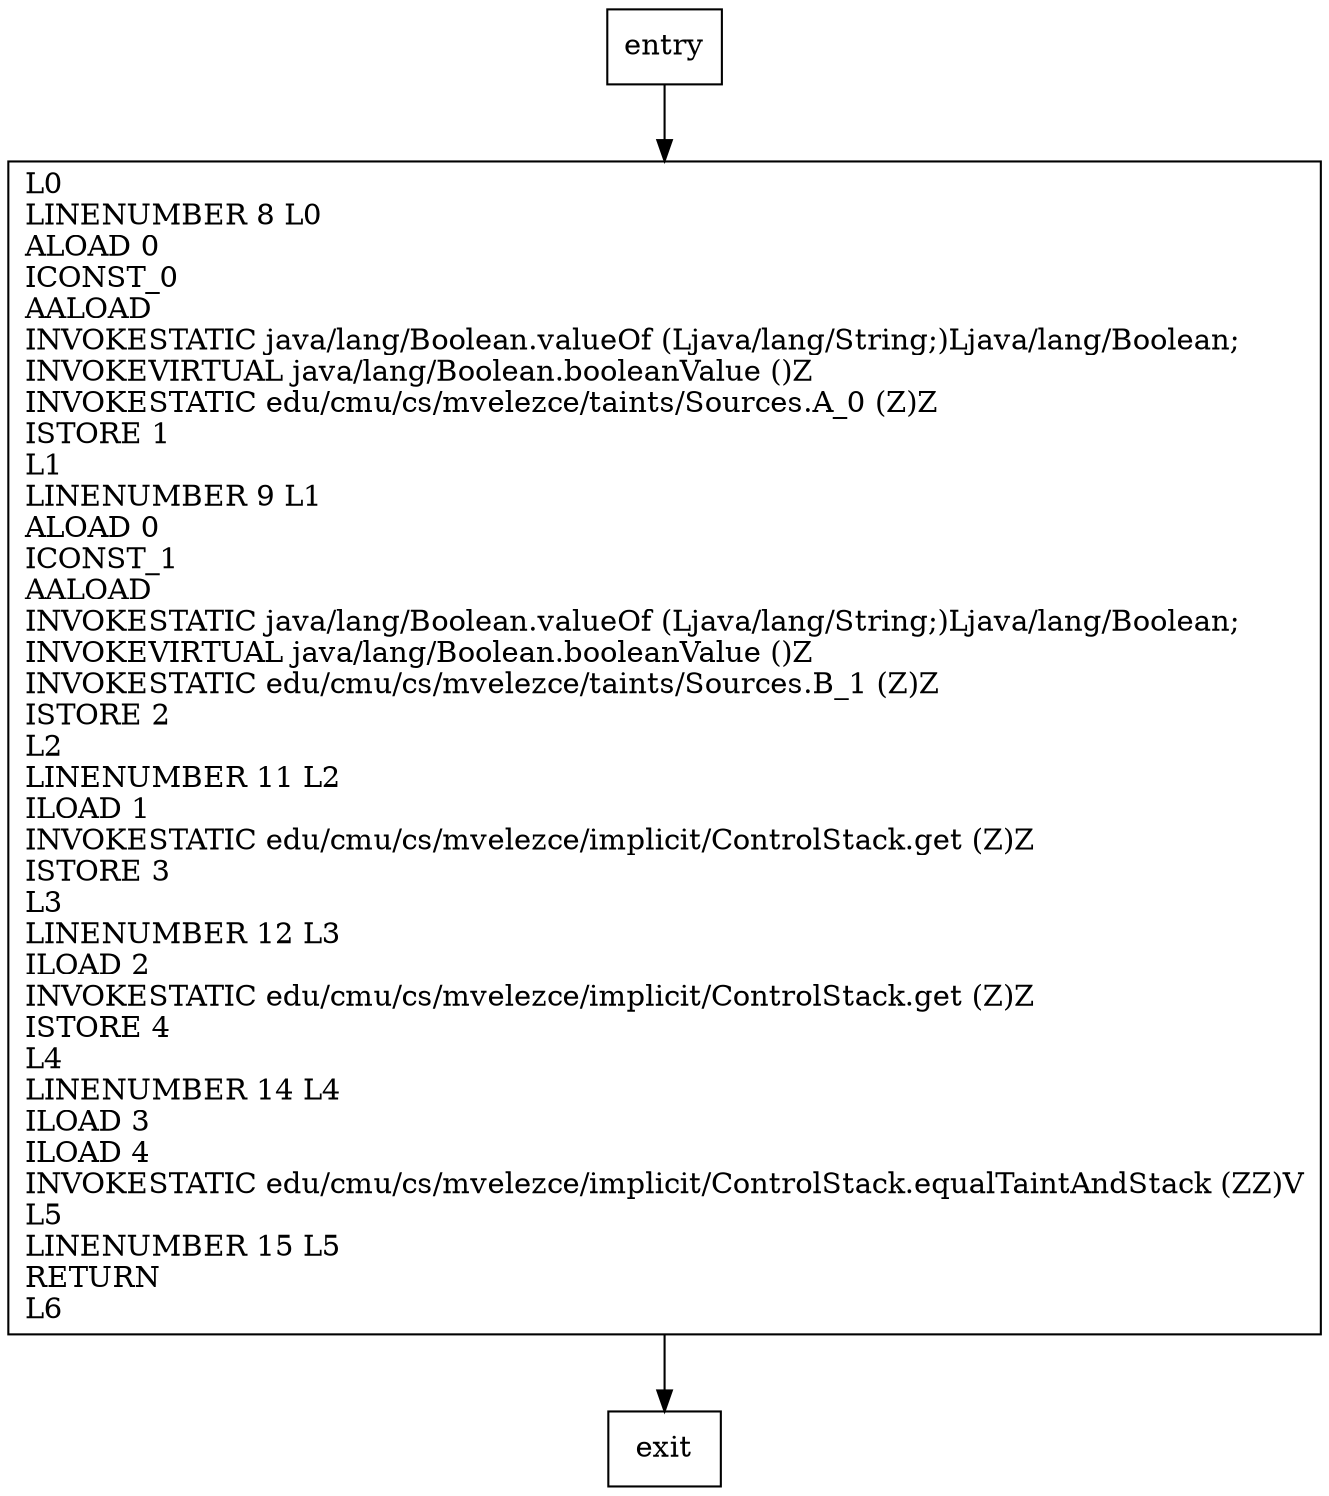 digraph main {
node [shape=record];
506972944 [label="L0\lLINENUMBER 8 L0\lALOAD 0\lICONST_0\lAALOAD\lINVOKESTATIC java/lang/Boolean.valueOf (Ljava/lang/String;)Ljava/lang/Boolean;\lINVOKEVIRTUAL java/lang/Boolean.booleanValue ()Z\lINVOKESTATIC edu/cmu/cs/mvelezce/taints/Sources.A_0 (Z)Z\lISTORE 1\lL1\lLINENUMBER 9 L1\lALOAD 0\lICONST_1\lAALOAD\lINVOKESTATIC java/lang/Boolean.valueOf (Ljava/lang/String;)Ljava/lang/Boolean;\lINVOKEVIRTUAL java/lang/Boolean.booleanValue ()Z\lINVOKESTATIC edu/cmu/cs/mvelezce/taints/Sources.B_1 (Z)Z\lISTORE 2\lL2\lLINENUMBER 11 L2\lILOAD 1\lINVOKESTATIC edu/cmu/cs/mvelezce/implicit/ControlStack.get (Z)Z\lISTORE 3\lL3\lLINENUMBER 12 L3\lILOAD 2\lINVOKESTATIC edu/cmu/cs/mvelezce/implicit/ControlStack.get (Z)Z\lISTORE 4\lL4\lLINENUMBER 14 L4\lILOAD 3\lILOAD 4\lINVOKESTATIC edu/cmu/cs/mvelezce/implicit/ControlStack.equalTaintAndStack (ZZ)V\lL5\lLINENUMBER 15 L5\lRETURN\lL6\l"];
entry;
exit;
entry -> 506972944;
506972944 -> exit;
}
